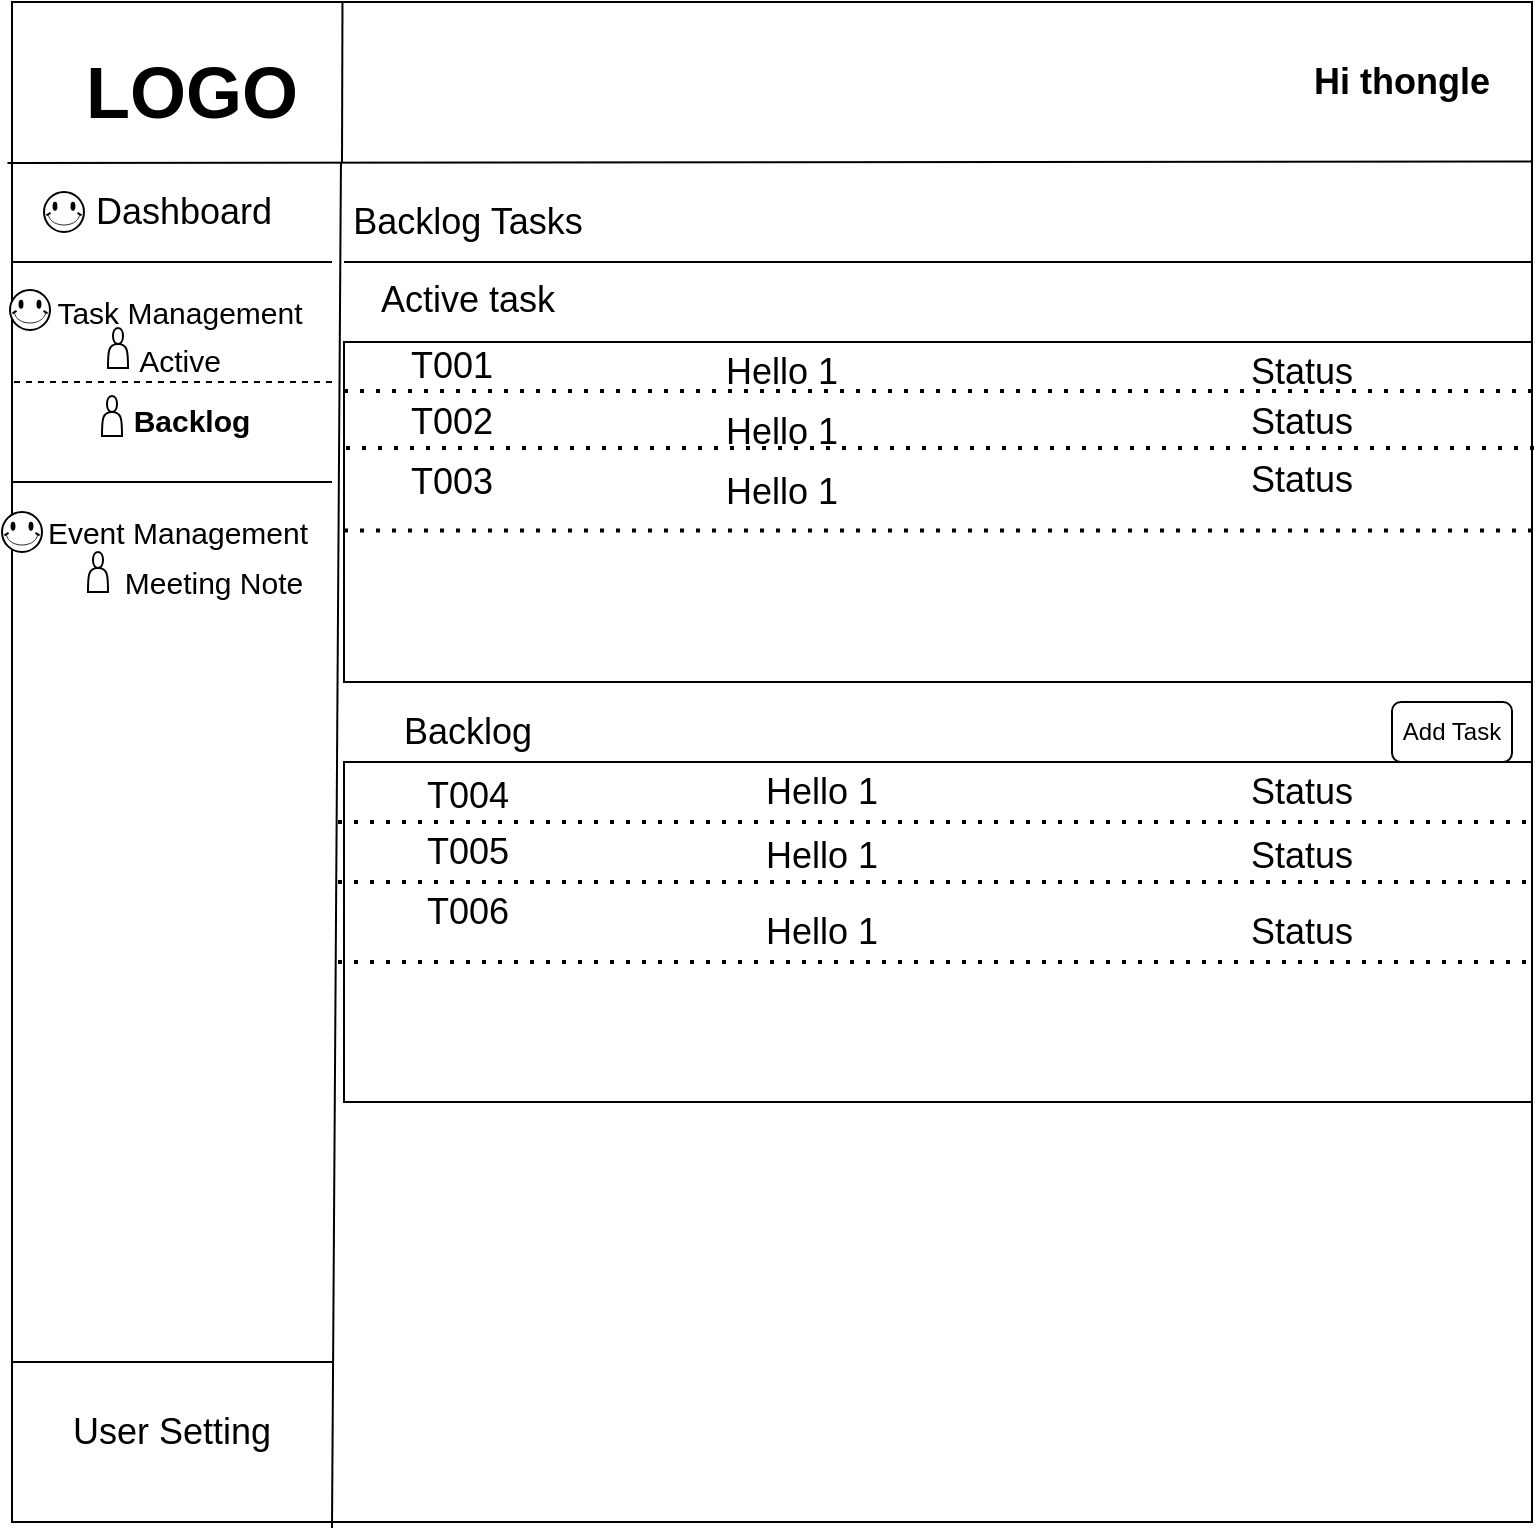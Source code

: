<mxfile version="22.1.11" type="device">
  <diagram name="Page-1" id="1W7PdpJe6HvkkKKPKDTk">
    <mxGraphModel dx="1843" dy="746" grid="1" gridSize="10" guides="1" tooltips="1" connect="1" arrows="1" fold="1" page="1" pageScale="1" pageWidth="850" pageHeight="1100" math="0" shadow="0">
      <root>
        <mxCell id="0" />
        <mxCell id="1" parent="0" />
        <mxCell id="44XMPQr_eO4UHeasSoO8-1" value="" style="whiteSpace=wrap;html=1;aspect=fixed;" vertex="1" parent="1">
          <mxGeometry x="40" y="80" width="760" height="760" as="geometry" />
        </mxCell>
        <mxCell id="44XMPQr_eO4UHeasSoO8-3" value="" style="endArrow=none;html=1;rounded=0;exitX=-0.003;exitY=0.106;exitDx=0;exitDy=0;exitPerimeter=0;entryX=1;entryY=0.105;entryDx=0;entryDy=0;entryPerimeter=0;" edge="1" parent="1" source="44XMPQr_eO4UHeasSoO8-1" target="44XMPQr_eO4UHeasSoO8-1">
          <mxGeometry width="50" height="50" relative="1" as="geometry">
            <mxPoint x="490" y="510" as="sourcePoint" />
            <mxPoint x="540" y="460" as="targetPoint" />
          </mxGeometry>
        </mxCell>
        <mxCell id="44XMPQr_eO4UHeasSoO8-4" value="" style="endArrow=none;html=1;rounded=0;exitX=0.152;exitY=1.004;exitDx=0;exitDy=0;exitPerimeter=0;" edge="1" parent="1">
          <mxGeometry width="50" height="50" relative="1" as="geometry">
            <mxPoint x="200.0" y="843.04" as="sourcePoint" />
            <mxPoint x="204.48" y="160" as="targetPoint" />
          </mxGeometry>
        </mxCell>
        <mxCell id="44XMPQr_eO4UHeasSoO8-7" value="" style="endArrow=none;html=1;rounded=0;entryX=0.224;entryY=0;entryDx=0;entryDy=0;entryPerimeter=0;" edge="1" parent="1">
          <mxGeometry width="50" height="50" relative="1" as="geometry">
            <mxPoint x="205" y="160" as="sourcePoint" />
            <mxPoint x="205.24" y="80" as="targetPoint" />
          </mxGeometry>
        </mxCell>
        <mxCell id="44XMPQr_eO4UHeasSoO8-8" value="&lt;b&gt;&lt;font style=&quot;font-size: 36px;&quot;&gt;LOGO&lt;/font&gt;&lt;/b&gt;" style="text;html=1;strokeColor=none;fillColor=none;align=center;verticalAlign=middle;whiteSpace=wrap;rounded=0;" vertex="1" parent="1">
          <mxGeometry x="70" y="100" width="120" height="50" as="geometry" />
        </mxCell>
        <mxCell id="44XMPQr_eO4UHeasSoO8-9" value="&lt;b&gt;&lt;font style=&quot;font-size: 18px;&quot;&gt;Hi thongle&lt;/font&gt;&lt;/b&gt;" style="text;html=1;strokeColor=none;fillColor=none;align=center;verticalAlign=middle;whiteSpace=wrap;rounded=0;" vertex="1" parent="1">
          <mxGeometry x="670" y="90" width="130" height="60" as="geometry" />
        </mxCell>
        <mxCell id="44XMPQr_eO4UHeasSoO8-10" value="&lt;font style=&quot;font-size: 18px;&quot;&gt;Dashboard&lt;/font&gt;" style="text;html=1;strokeColor=none;fillColor=none;align=center;verticalAlign=middle;whiteSpace=wrap;rounded=0;" vertex="1" parent="1">
          <mxGeometry x="61" y="170" width="130" height="30" as="geometry" />
        </mxCell>
        <mxCell id="44XMPQr_eO4UHeasSoO8-11" value="" style="endArrow=none;html=1;rounded=0;" edge="1" parent="1">
          <mxGeometry width="50" height="50" relative="1" as="geometry">
            <mxPoint x="40" y="210" as="sourcePoint" />
            <mxPoint x="200" y="210" as="targetPoint" />
            <Array as="points" />
          </mxGeometry>
        </mxCell>
        <mxCell id="44XMPQr_eO4UHeasSoO8-13" value="&lt;font style=&quot;font-size: 18px;&quot;&gt;User Setting&lt;/font&gt;" style="text;html=1;strokeColor=none;fillColor=none;align=center;verticalAlign=middle;whiteSpace=wrap;rounded=0;" vertex="1" parent="1">
          <mxGeometry x="50" y="780" width="140" height="30" as="geometry" />
        </mxCell>
        <mxCell id="44XMPQr_eO4UHeasSoO8-15" value="&lt;font style=&quot;font-size: 15px;&quot;&gt;Task Management&lt;/font&gt;" style="text;html=1;strokeColor=none;fillColor=none;align=center;verticalAlign=middle;whiteSpace=wrap;rounded=0;" vertex="1" parent="1">
          <mxGeometry x="59" y="220" width="130" height="30" as="geometry" />
        </mxCell>
        <mxCell id="44XMPQr_eO4UHeasSoO8-18" value="" style="verticalLabelPosition=bottom;verticalAlign=top;html=1;shape=mxgraph.basic.smiley" vertex="1" parent="1">
          <mxGeometry x="56" y="175" width="20" height="20" as="geometry" />
        </mxCell>
        <mxCell id="44XMPQr_eO4UHeasSoO8-20" value="" style="verticalLabelPosition=bottom;verticalAlign=top;html=1;shape=mxgraph.basic.smiley" vertex="1" parent="1">
          <mxGeometry x="39" y="224" width="20" height="20" as="geometry" />
        </mxCell>
        <mxCell id="44XMPQr_eO4UHeasSoO8-23" value="" style="endArrow=none;html=1;rounded=0;" edge="1" parent="1">
          <mxGeometry width="50" height="50" relative="1" as="geometry">
            <mxPoint x="40" y="320" as="sourcePoint" />
            <mxPoint x="200" y="320" as="targetPoint" />
            <Array as="points" />
          </mxGeometry>
        </mxCell>
        <mxCell id="44XMPQr_eO4UHeasSoO8-24" value="&lt;font style=&quot;font-size: 15px;&quot;&gt;Active&lt;/font&gt;" style="text;html=1;strokeColor=none;fillColor=none;align=center;verticalAlign=middle;whiteSpace=wrap;rounded=0;" vertex="1" parent="1">
          <mxGeometry x="59" y="244" width="130" height="30" as="geometry" />
        </mxCell>
        <mxCell id="44XMPQr_eO4UHeasSoO8-25" value="&lt;font style=&quot;font-size: 15px;&quot;&gt;&lt;b&gt;Backlog&lt;/b&gt;&lt;/font&gt;" style="text;html=1;strokeColor=none;fillColor=none;align=center;verticalAlign=middle;whiteSpace=wrap;rounded=0;" vertex="1" parent="1">
          <mxGeometry x="65" y="274" width="130" height="30" as="geometry" />
        </mxCell>
        <mxCell id="44XMPQr_eO4UHeasSoO8-26" value="" style="endArrow=none;dashed=1;html=1;rounded=0;entryX=0;entryY=0.25;entryDx=0;entryDy=0;" edge="1" parent="1" target="44XMPQr_eO4UHeasSoO8-1">
          <mxGeometry width="50" height="50" relative="1" as="geometry">
            <mxPoint x="200" y="270" as="sourcePoint" />
            <mxPoint x="75" y="274" as="targetPoint" />
          </mxGeometry>
        </mxCell>
        <mxCell id="44XMPQr_eO4UHeasSoO8-27" value="" style="shape=actor;whiteSpace=wrap;html=1;" vertex="1" parent="1">
          <mxGeometry x="88" y="243" width="10" height="20" as="geometry" />
        </mxCell>
        <mxCell id="44XMPQr_eO4UHeasSoO8-28" value="" style="shape=actor;whiteSpace=wrap;html=1;" vertex="1" parent="1">
          <mxGeometry x="85" y="277" width="10" height="20" as="geometry" />
        </mxCell>
        <mxCell id="44XMPQr_eO4UHeasSoO8-29" value="&lt;font style=&quot;font-size: 15px;&quot;&gt;Event Management&lt;/font&gt;" style="text;html=1;strokeColor=none;fillColor=none;align=center;verticalAlign=middle;whiteSpace=wrap;rounded=0;" vertex="1" parent="1">
          <mxGeometry x="56" y="330" width="134" height="30" as="geometry" />
        </mxCell>
        <mxCell id="44XMPQr_eO4UHeasSoO8-30" value="" style="verticalLabelPosition=bottom;verticalAlign=top;html=1;shape=mxgraph.basic.smiley" vertex="1" parent="1">
          <mxGeometry x="35" y="335" width="20" height="20" as="geometry" />
        </mxCell>
        <mxCell id="44XMPQr_eO4UHeasSoO8-31" value="&lt;font style=&quot;font-size: 15px;&quot;&gt;Meeting Note&lt;/font&gt;" style="text;html=1;strokeColor=none;fillColor=none;align=center;verticalAlign=middle;whiteSpace=wrap;rounded=0;" vertex="1" parent="1">
          <mxGeometry x="76" y="355" width="130" height="30" as="geometry" />
        </mxCell>
        <mxCell id="44XMPQr_eO4UHeasSoO8-32" value="" style="shape=actor;whiteSpace=wrap;html=1;" vertex="1" parent="1">
          <mxGeometry x="78" y="355" width="10" height="20" as="geometry" />
        </mxCell>
        <mxCell id="44XMPQr_eO4UHeasSoO8-34" value="" style="endArrow=none;html=1;rounded=0;" edge="1" parent="1">
          <mxGeometry width="50" height="50" relative="1" as="geometry">
            <mxPoint x="40" y="760" as="sourcePoint" />
            <mxPoint x="200" y="760" as="targetPoint" />
            <Array as="points" />
          </mxGeometry>
        </mxCell>
        <mxCell id="44XMPQr_eO4UHeasSoO8-35" value="" style="endArrow=none;html=1;rounded=0;" edge="1" parent="1">
          <mxGeometry width="50" height="50" relative="1" as="geometry">
            <mxPoint x="206" y="210" as="sourcePoint" />
            <mxPoint x="800" y="210" as="targetPoint" />
          </mxGeometry>
        </mxCell>
        <mxCell id="44XMPQr_eO4UHeasSoO8-36" value="&lt;font style=&quot;font-size: 18px;&quot;&gt;Backlog Tasks&lt;/font&gt;" style="text;html=1;strokeColor=none;fillColor=none;align=center;verticalAlign=middle;whiteSpace=wrap;rounded=0;" vertex="1" parent="1">
          <mxGeometry x="203" y="175" width="130" height="30" as="geometry" />
        </mxCell>
        <mxCell id="44XMPQr_eO4UHeasSoO8-58" value="&lt;font style=&quot;font-size: 18px;&quot;&gt;Active task&lt;/font&gt;" style="text;html=1;strokeColor=none;fillColor=none;align=center;verticalAlign=middle;whiteSpace=wrap;rounded=0;" vertex="1" parent="1">
          <mxGeometry x="203" y="214" width="130" height="30" as="geometry" />
        </mxCell>
        <mxCell id="44XMPQr_eO4UHeasSoO8-60" value="" style="rounded=0;whiteSpace=wrap;html=1;" vertex="1" parent="1">
          <mxGeometry x="206" y="250" width="594" height="170" as="geometry" />
        </mxCell>
        <mxCell id="44XMPQr_eO4UHeasSoO8-61" value="&lt;font style=&quot;font-size: 18px;&quot;&gt;Backlog&lt;/font&gt;" style="text;html=1;strokeColor=none;fillColor=none;align=center;verticalAlign=middle;whiteSpace=wrap;rounded=0;" vertex="1" parent="1">
          <mxGeometry x="203" y="430" width="130" height="30" as="geometry" />
        </mxCell>
        <mxCell id="44XMPQr_eO4UHeasSoO8-62" value="" style="rounded=0;whiteSpace=wrap;html=1;" vertex="1" parent="1">
          <mxGeometry x="206" y="460" width="594" height="170" as="geometry" />
        </mxCell>
        <mxCell id="44XMPQr_eO4UHeasSoO8-64" value="" style="endArrow=none;dashed=1;html=1;dashPattern=1 3;strokeWidth=2;rounded=0;entryX=0;entryY=0.25;entryDx=0;entryDy=0;exitX=1;exitY=0.25;exitDx=0;exitDy=0;" edge="1" parent="1">
          <mxGeometry width="50" height="50" relative="1" as="geometry">
            <mxPoint x="800" y="274.5" as="sourcePoint" />
            <mxPoint x="206" y="274.5" as="targetPoint" />
          </mxGeometry>
        </mxCell>
        <mxCell id="44XMPQr_eO4UHeasSoO8-65" value="" style="endArrow=none;dashed=1;html=1;dashPattern=1 3;strokeWidth=2;rounded=0;entryX=0;entryY=0.25;entryDx=0;entryDy=0;exitX=1;exitY=0.25;exitDx=0;exitDy=0;" edge="1" parent="1">
          <mxGeometry width="50" height="50" relative="1" as="geometry">
            <mxPoint x="801" y="303" as="sourcePoint" />
            <mxPoint x="207" y="303" as="targetPoint" />
          </mxGeometry>
        </mxCell>
        <mxCell id="44XMPQr_eO4UHeasSoO8-66" value="" style="endArrow=none;dashed=1;html=1;dashPattern=1 3;strokeWidth=2;rounded=0;entryX=0;entryY=0.25;entryDx=0;entryDy=0;exitX=1;exitY=0.25;exitDx=0;exitDy=0;" edge="1" parent="1">
          <mxGeometry width="50" height="50" relative="1" as="geometry">
            <mxPoint x="797" y="520" as="sourcePoint" />
            <mxPoint x="203" y="520" as="targetPoint" />
          </mxGeometry>
        </mxCell>
        <mxCell id="44XMPQr_eO4UHeasSoO8-70" value="" style="endArrow=none;dashed=1;html=1;dashPattern=1 3;strokeWidth=2;rounded=0;entryX=0;entryY=0.25;entryDx=0;entryDy=0;exitX=1;exitY=0.25;exitDx=0;exitDy=0;" edge="1" parent="1">
          <mxGeometry width="50" height="50" relative="1" as="geometry">
            <mxPoint x="797" y="490" as="sourcePoint" />
            <mxPoint x="203" y="490" as="targetPoint" />
          </mxGeometry>
        </mxCell>
        <mxCell id="44XMPQr_eO4UHeasSoO8-71" value="" style="endArrow=none;dashed=1;html=1;dashPattern=1 3;strokeWidth=2;rounded=0;entryX=0;entryY=0.25;entryDx=0;entryDy=0;exitX=1;exitY=0.25;exitDx=0;exitDy=0;" edge="1" parent="1">
          <mxGeometry width="50" height="50" relative="1" as="geometry">
            <mxPoint x="797" y="560" as="sourcePoint" />
            <mxPoint x="203" y="560" as="targetPoint" />
          </mxGeometry>
        </mxCell>
        <mxCell id="44XMPQr_eO4UHeasSoO8-72" value="" style="endArrow=none;dashed=1;html=1;dashPattern=1 3;strokeWidth=2;rounded=0;entryX=0;entryY=0.25;entryDx=0;entryDy=0;exitX=1;exitY=0.25;exitDx=0;exitDy=0;" edge="1" parent="1">
          <mxGeometry width="50" height="50" relative="1" as="geometry">
            <mxPoint x="800" y="344.29" as="sourcePoint" />
            <mxPoint x="206" y="344.29" as="targetPoint" />
          </mxGeometry>
        </mxCell>
        <mxCell id="44XMPQr_eO4UHeasSoO8-73" value="Add Task" style="rounded=1;whiteSpace=wrap;html=1;" vertex="1" parent="1">
          <mxGeometry x="730" y="430" width="60" height="30" as="geometry" />
        </mxCell>
        <mxCell id="44XMPQr_eO4UHeasSoO8-74" value="&lt;font style=&quot;font-size: 18px;&quot;&gt;T001&lt;/font&gt;" style="text;html=1;strokeColor=none;fillColor=none;align=center;verticalAlign=middle;whiteSpace=wrap;rounded=0;" vertex="1" parent="1">
          <mxGeometry x="195" y="247" width="130" height="30" as="geometry" />
        </mxCell>
        <mxCell id="44XMPQr_eO4UHeasSoO8-75" value="&lt;font style=&quot;font-size: 18px;&quot;&gt;T003&lt;/font&gt;" style="text;html=1;strokeColor=none;fillColor=none;align=center;verticalAlign=middle;whiteSpace=wrap;rounded=0;" vertex="1" parent="1">
          <mxGeometry x="195" y="305" width="130" height="30" as="geometry" />
        </mxCell>
        <mxCell id="44XMPQr_eO4UHeasSoO8-76" value="&lt;font style=&quot;font-size: 18px;&quot;&gt;T002&lt;/font&gt;" style="text;html=1;strokeColor=none;fillColor=none;align=center;verticalAlign=middle;whiteSpace=wrap;rounded=0;" vertex="1" parent="1">
          <mxGeometry x="195" y="275" width="130" height="30" as="geometry" />
        </mxCell>
        <mxCell id="44XMPQr_eO4UHeasSoO8-78" value="&lt;font style=&quot;font-size: 18px;&quot;&gt;T004&lt;/font&gt;" style="text;html=1;strokeColor=none;fillColor=none;align=center;verticalAlign=middle;whiteSpace=wrap;rounded=0;" vertex="1" parent="1">
          <mxGeometry x="203" y="462" width="130" height="30" as="geometry" />
        </mxCell>
        <mxCell id="44XMPQr_eO4UHeasSoO8-79" value="&lt;font style=&quot;font-size: 18px;&quot;&gt;T006&lt;/font&gt;" style="text;html=1;strokeColor=none;fillColor=none;align=center;verticalAlign=middle;whiteSpace=wrap;rounded=0;" vertex="1" parent="1">
          <mxGeometry x="203" y="520" width="130" height="30" as="geometry" />
        </mxCell>
        <mxCell id="44XMPQr_eO4UHeasSoO8-80" value="&lt;font style=&quot;font-size: 18px;&quot;&gt;T005&lt;/font&gt;" style="text;html=1;strokeColor=none;fillColor=none;align=center;verticalAlign=middle;whiteSpace=wrap;rounded=0;" vertex="1" parent="1">
          <mxGeometry x="203" y="490" width="130" height="30" as="geometry" />
        </mxCell>
        <mxCell id="44XMPQr_eO4UHeasSoO8-81" value="&lt;font style=&quot;font-size: 18px;&quot;&gt;Hello 1&lt;/font&gt;" style="text;html=1;strokeColor=none;fillColor=none;align=center;verticalAlign=middle;whiteSpace=wrap;rounded=0;" vertex="1" parent="1">
          <mxGeometry x="360" y="250" width="130" height="30" as="geometry" />
        </mxCell>
        <mxCell id="44XMPQr_eO4UHeasSoO8-82" value="&lt;font style=&quot;font-size: 18px;&quot;&gt;Hello 1&lt;/font&gt;" style="text;html=1;strokeColor=none;fillColor=none;align=center;verticalAlign=middle;whiteSpace=wrap;rounded=0;" vertex="1" parent="1">
          <mxGeometry x="360" y="280" width="130" height="30" as="geometry" />
        </mxCell>
        <mxCell id="44XMPQr_eO4UHeasSoO8-86" value="&lt;font style=&quot;font-size: 18px;&quot;&gt;Hello 1&lt;/font&gt;" style="text;html=1;strokeColor=none;fillColor=none;align=center;verticalAlign=middle;whiteSpace=wrap;rounded=0;" vertex="1" parent="1">
          <mxGeometry x="360" y="310" width="130" height="30" as="geometry" />
        </mxCell>
        <mxCell id="44XMPQr_eO4UHeasSoO8-87" value="&lt;font style=&quot;font-size: 18px;&quot;&gt;Hello 1&lt;/font&gt;" style="text;html=1;strokeColor=none;fillColor=none;align=center;verticalAlign=middle;whiteSpace=wrap;rounded=0;" vertex="1" parent="1">
          <mxGeometry x="380" y="460" width="130" height="30" as="geometry" />
        </mxCell>
        <mxCell id="44XMPQr_eO4UHeasSoO8-88" value="&lt;font style=&quot;font-size: 18px;&quot;&gt;Hello 1&lt;/font&gt;" style="text;html=1;strokeColor=none;fillColor=none;align=center;verticalAlign=middle;whiteSpace=wrap;rounded=0;" vertex="1" parent="1">
          <mxGeometry x="380" y="492" width="130" height="30" as="geometry" />
        </mxCell>
        <mxCell id="44XMPQr_eO4UHeasSoO8-89" value="&lt;font style=&quot;font-size: 18px;&quot;&gt;Hello 1&lt;/font&gt;" style="text;html=1;strokeColor=none;fillColor=none;align=center;verticalAlign=middle;whiteSpace=wrap;rounded=0;" vertex="1" parent="1">
          <mxGeometry x="380" y="530" width="130" height="30" as="geometry" />
        </mxCell>
        <mxCell id="44XMPQr_eO4UHeasSoO8-90" value="&lt;font style=&quot;font-size: 18px;&quot;&gt;Status&lt;/font&gt;" style="text;html=1;strokeColor=none;fillColor=none;align=center;verticalAlign=middle;whiteSpace=wrap;rounded=0;" vertex="1" parent="1">
          <mxGeometry x="620" y="250" width="130" height="30" as="geometry" />
        </mxCell>
        <mxCell id="44XMPQr_eO4UHeasSoO8-91" value="&lt;font style=&quot;font-size: 18px;&quot;&gt;Status&lt;/font&gt;" style="text;html=1;strokeColor=none;fillColor=none;align=center;verticalAlign=middle;whiteSpace=wrap;rounded=0;" vertex="1" parent="1">
          <mxGeometry x="620" y="275" width="130" height="30" as="geometry" />
        </mxCell>
        <mxCell id="44XMPQr_eO4UHeasSoO8-92" value="&lt;font style=&quot;font-size: 18px;&quot;&gt;Status&lt;/font&gt;" style="text;html=1;strokeColor=none;fillColor=none;align=center;verticalAlign=middle;whiteSpace=wrap;rounded=0;" vertex="1" parent="1">
          <mxGeometry x="620" y="304" width="130" height="30" as="geometry" />
        </mxCell>
        <mxCell id="44XMPQr_eO4UHeasSoO8-93" value="&lt;font style=&quot;font-size: 18px;&quot;&gt;Status&lt;/font&gt;" style="text;html=1;strokeColor=none;fillColor=none;align=center;verticalAlign=middle;whiteSpace=wrap;rounded=0;" vertex="1" parent="1">
          <mxGeometry x="620" y="460" width="130" height="30" as="geometry" />
        </mxCell>
        <mxCell id="44XMPQr_eO4UHeasSoO8-94" value="&lt;font style=&quot;font-size: 18px;&quot;&gt;Status&lt;/font&gt;" style="text;html=1;strokeColor=none;fillColor=none;align=center;verticalAlign=middle;whiteSpace=wrap;rounded=0;" vertex="1" parent="1">
          <mxGeometry x="620" y="492" width="130" height="30" as="geometry" />
        </mxCell>
        <mxCell id="44XMPQr_eO4UHeasSoO8-95" value="&lt;font style=&quot;font-size: 18px;&quot;&gt;Status&lt;/font&gt;" style="text;html=1;strokeColor=none;fillColor=none;align=center;verticalAlign=middle;whiteSpace=wrap;rounded=0;" vertex="1" parent="1">
          <mxGeometry x="620" y="530" width="130" height="30" as="geometry" />
        </mxCell>
      </root>
    </mxGraphModel>
  </diagram>
</mxfile>
